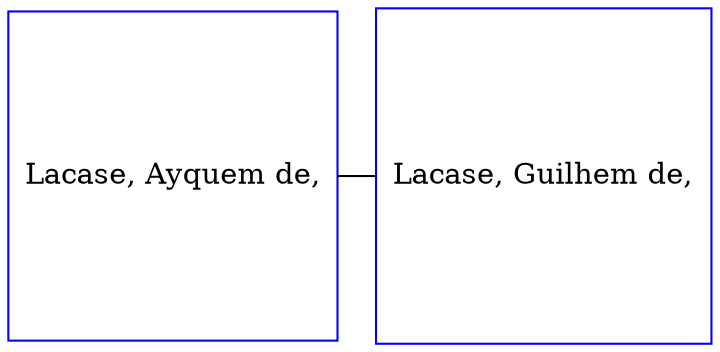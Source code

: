 digraph D {
    edge [dir=none];    node [shape=box];    "004527"   [label="Lacase, Ayquem de,", shape=box, regular=1, color="blue"] ;
"004528"   [label="Lacase, Guilhem de,", shape=box, regular=1, color="blue"] ;
{rank=same; 004527->004528};
}